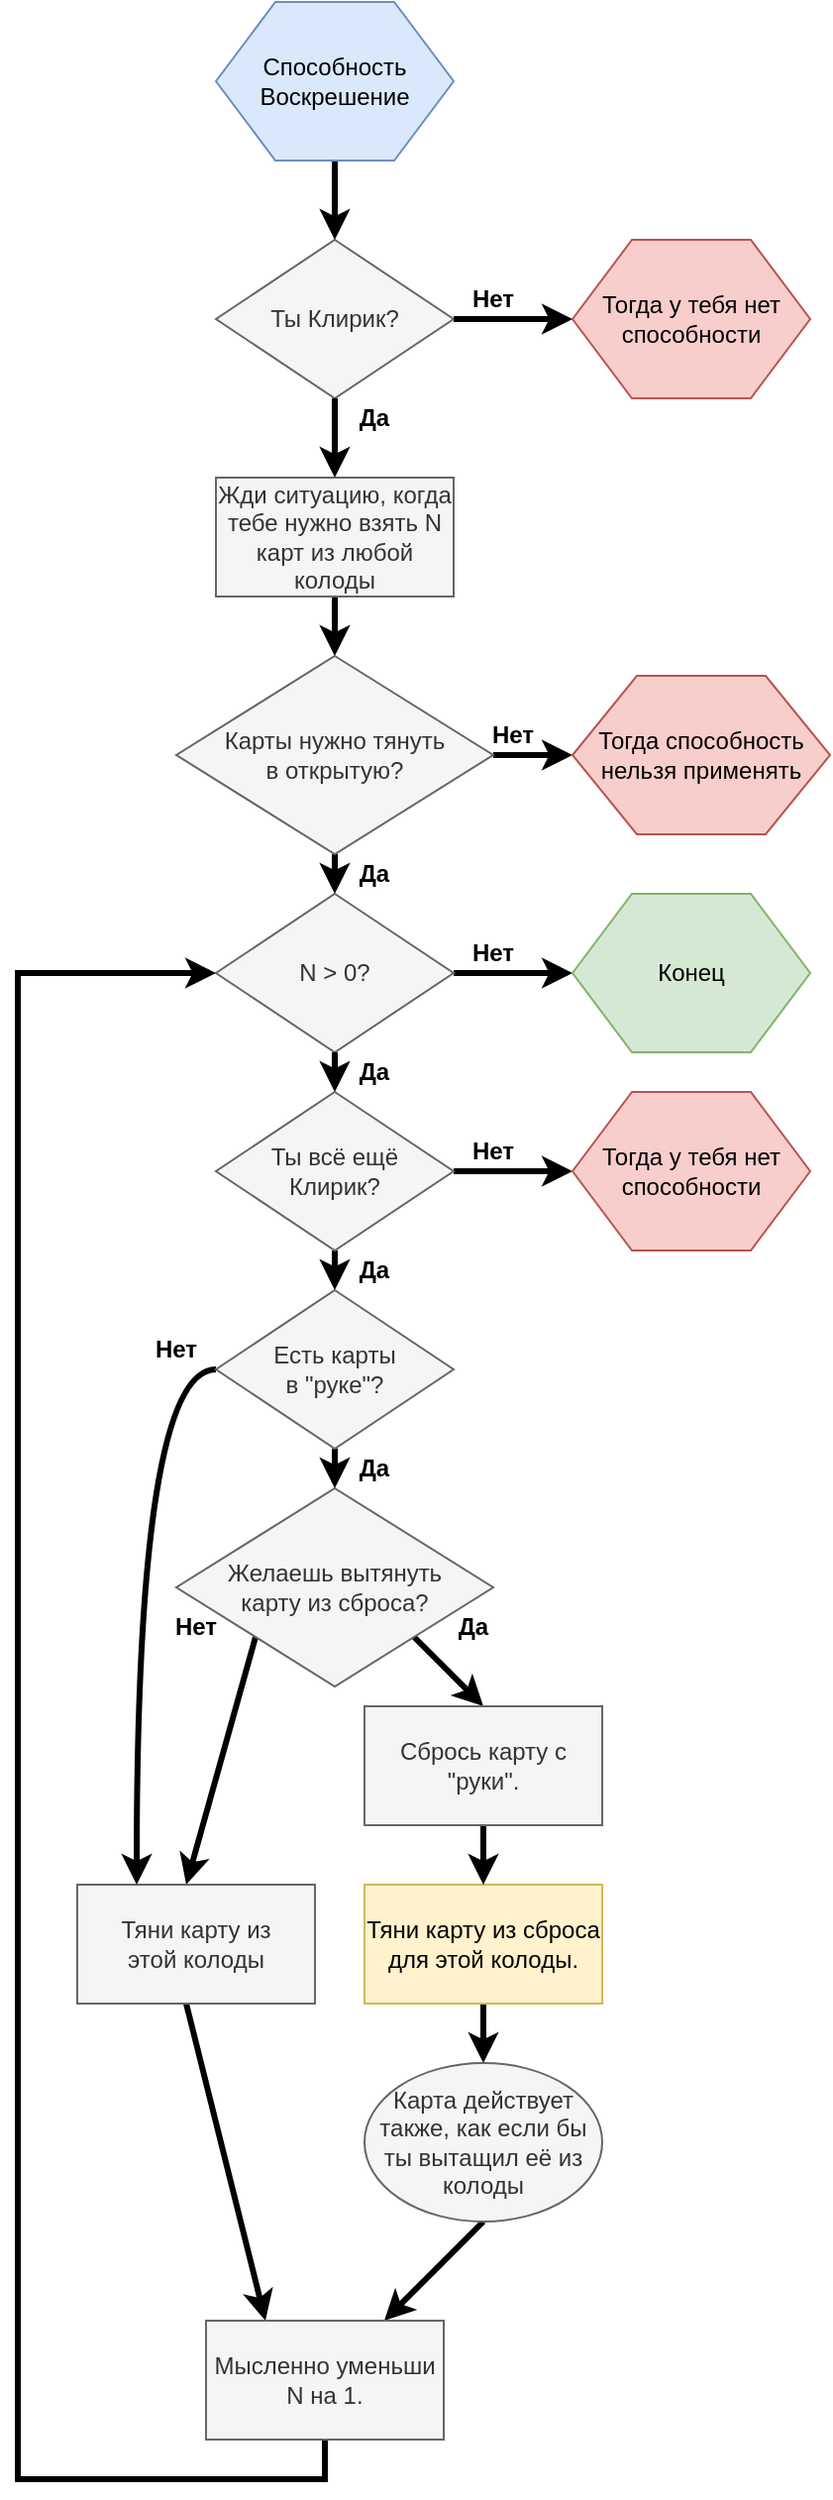 <mxfile version="12.4.2" type="github" pages="1">
  <diagram id="MSWrlgIqDMj4kQCJrIGD" name="Страница 1">
    <mxGraphModel dx="774" dy="699" grid="1" gridSize="10" guides="1" tooltips="1" connect="1" arrows="1" fold="1" page="1" pageScale="1" pageWidth="1654" pageHeight="2336" math="0" shadow="0">
      <root>
        <mxCell id="0"/>
        <mxCell id="1" parent="0"/>
        <mxCell id="s-RrVYUpUwOuehbTl1q9-4" value="Ты Клирик?" style="rhombus;whiteSpace=wrap;html=1;fillColor=#f5f5f5;strokeColor=#666666;fontColor=#333333;" vertex="1" parent="1">
          <mxGeometry x="300" y="140" width="120" height="80" as="geometry"/>
        </mxCell>
        <mxCell id="s-RrVYUpUwOuehbTl1q9-7" style="edgeStyle=orthogonalEdgeStyle;rounded=0;orthogonalLoop=1;jettySize=auto;html=1;exitX=0.5;exitY=1;exitDx=0;exitDy=0;entryX=0.5;entryY=0;entryDx=0;entryDy=0;strokeWidth=3;" edge="1" parent="1" source="s-RrVYUpUwOuehbTl1q9-5" target="s-RrVYUpUwOuehbTl1q9-4">
          <mxGeometry relative="1" as="geometry"/>
        </mxCell>
        <mxCell id="s-RrVYUpUwOuehbTl1q9-5" value="Способность&lt;br&gt;Воскрешение" style="shape=hexagon;perimeter=hexagonPerimeter2;whiteSpace=wrap;html=1;fillColor=#dae8fc;strokeColor=#6c8ebf;" vertex="1" parent="1">
          <mxGeometry x="300" y="20" width="120" height="80" as="geometry"/>
        </mxCell>
        <mxCell id="s-RrVYUpUwOuehbTl1q9-8" value="Тогда у тебя нет способности" style="shape=hexagon;perimeter=hexagonPerimeter2;whiteSpace=wrap;html=1;fillColor=#f8cecc;strokeColor=#b85450;" vertex="1" parent="1">
          <mxGeometry x="480" y="140" width="120" height="80" as="geometry"/>
        </mxCell>
        <mxCell id="s-RrVYUpUwOuehbTl1q9-9" value="" style="endArrow=classic;html=1;strokeWidth=3;exitX=1;exitY=0.5;exitDx=0;exitDy=0;entryX=0;entryY=0.5;entryDx=0;entryDy=0;" edge="1" parent="1" source="s-RrVYUpUwOuehbTl1q9-4" target="s-RrVYUpUwOuehbTl1q9-8">
          <mxGeometry width="50" height="50" relative="1" as="geometry">
            <mxPoint x="300" y="290" as="sourcePoint"/>
            <mxPoint x="350" y="240" as="targetPoint"/>
          </mxGeometry>
        </mxCell>
        <mxCell id="s-RrVYUpUwOuehbTl1q9-10" value="&lt;b&gt;Нет&lt;/b&gt;" style="text;html=1;strokeColor=none;fillColor=none;align=center;verticalAlign=middle;whiteSpace=wrap;rounded=0;" vertex="1" parent="1">
          <mxGeometry x="420" y="160" width="40" height="20" as="geometry"/>
        </mxCell>
        <mxCell id="s-RrVYUpUwOuehbTl1q9-15" style="edgeStyle=orthogonalEdgeStyle;rounded=0;orthogonalLoop=1;jettySize=auto;html=1;exitX=0.5;exitY=1;exitDx=0;exitDy=0;entryX=0.5;entryY=0;entryDx=0;entryDy=0;strokeWidth=3;" edge="1" parent="1" source="s-RrVYUpUwOuehbTl1q9-11" target="s-RrVYUpUwOuehbTl1q9-14">
          <mxGeometry relative="1" as="geometry"/>
        </mxCell>
        <mxCell id="s-RrVYUpUwOuehbTl1q9-11" value="Жди ситуацию, когда тебе нужно взять N карт из любой колоды" style="rounded=0;whiteSpace=wrap;html=1;fillColor=#f5f5f5;strokeColor=#666666;fontColor=#333333;" vertex="1" parent="1">
          <mxGeometry x="300" y="260" width="120" height="60" as="geometry"/>
        </mxCell>
        <mxCell id="s-RrVYUpUwOuehbTl1q9-12" value="" style="endArrow=classic;html=1;strokeWidth=3;entryX=0.5;entryY=0;entryDx=0;entryDy=0;" edge="1" parent="1" source="s-RrVYUpUwOuehbTl1q9-4" target="s-RrVYUpUwOuehbTl1q9-11">
          <mxGeometry width="50" height="50" relative="1" as="geometry">
            <mxPoint x="300" y="370" as="sourcePoint"/>
            <mxPoint x="357" y="240" as="targetPoint"/>
          </mxGeometry>
        </mxCell>
        <mxCell id="s-RrVYUpUwOuehbTl1q9-13" value="&lt;b&gt;Да&lt;/b&gt;" style="text;html=1;strokeColor=none;fillColor=none;align=center;verticalAlign=middle;whiteSpace=wrap;rounded=0;" vertex="1" parent="1">
          <mxGeometry x="360" y="220" width="40" height="20" as="geometry"/>
        </mxCell>
        <mxCell id="s-RrVYUpUwOuehbTl1q9-17" style="edgeStyle=orthogonalEdgeStyle;rounded=0;orthogonalLoop=1;jettySize=auto;html=1;exitX=1;exitY=0.5;exitDx=0;exitDy=0;strokeWidth=3;" edge="1" parent="1" source="s-RrVYUpUwOuehbTl1q9-14" target="s-RrVYUpUwOuehbTl1q9-16">
          <mxGeometry relative="1" as="geometry"/>
        </mxCell>
        <mxCell id="s-RrVYUpUwOuehbTl1q9-27" style="rounded=0;orthogonalLoop=1;jettySize=auto;html=1;exitX=0.5;exitY=1;exitDx=0;exitDy=0;entryX=0.5;entryY=0;entryDx=0;entryDy=0;strokeWidth=3;" edge="1" parent="1" source="s-RrVYUpUwOuehbTl1q9-14" target="s-RrVYUpUwOuehbTl1q9-20">
          <mxGeometry relative="1" as="geometry"/>
        </mxCell>
        <mxCell id="s-RrVYUpUwOuehbTl1q9-14" value="Карты нужно тянуть&lt;br&gt;в открытую?" style="rhombus;whiteSpace=wrap;html=1;fillColor=#f5f5f5;strokeColor=#666666;fontColor=#333333;" vertex="1" parent="1">
          <mxGeometry x="280" y="350" width="160" height="100" as="geometry"/>
        </mxCell>
        <mxCell id="s-RrVYUpUwOuehbTl1q9-16" value="Тогда способность нельзя применять" style="shape=hexagon;perimeter=hexagonPerimeter2;whiteSpace=wrap;html=1;fillColor=#f8cecc;strokeColor=#b85450;" vertex="1" parent="1">
          <mxGeometry x="480" y="360" width="130" height="80" as="geometry"/>
        </mxCell>
        <mxCell id="s-RrVYUpUwOuehbTl1q9-38" style="edgeStyle=none;rounded=0;orthogonalLoop=1;jettySize=auto;html=1;exitX=1;exitY=0.5;exitDx=0;exitDy=0;entryX=0;entryY=0.5;entryDx=0;entryDy=0;strokeWidth=3;" edge="1" parent="1" source="s-RrVYUpUwOuehbTl1q9-20" target="s-RrVYUpUwOuehbTl1q9-37">
          <mxGeometry relative="1" as="geometry"/>
        </mxCell>
        <mxCell id="s-RrVYUpUwOuehbTl1q9-20" value="N &amp;gt; 0?" style="rhombus;whiteSpace=wrap;html=1;fillColor=#f5f5f5;strokeColor=#666666;fontColor=#333333;" vertex="1" parent="1">
          <mxGeometry x="300" y="470" width="120" height="80" as="geometry"/>
        </mxCell>
        <mxCell id="s-RrVYUpUwOuehbTl1q9-31" style="edgeStyle=none;rounded=0;orthogonalLoop=1;jettySize=auto;html=1;exitX=0;exitY=1;exitDx=0;exitDy=0;entryX=0.5;entryY=0;entryDx=0;entryDy=0;strokeWidth=3;" edge="1" parent="1" source="s-RrVYUpUwOuehbTl1q9-21">
          <mxGeometry relative="1" as="geometry">
            <mxPoint x="285" y="970" as="targetPoint"/>
          </mxGeometry>
        </mxCell>
        <mxCell id="s-RrVYUpUwOuehbTl1q9-32" style="edgeStyle=none;rounded=0;orthogonalLoop=1;jettySize=auto;html=1;exitX=1;exitY=1;exitDx=0;exitDy=0;strokeWidth=3;entryX=0.5;entryY=0;entryDx=0;entryDy=0;" edge="1" parent="1" source="s-RrVYUpUwOuehbTl1q9-21" target="s-RrVYUpUwOuehbTl1q9-47">
          <mxGeometry relative="1" as="geometry">
            <mxPoint x="435" y="880" as="targetPoint"/>
          </mxGeometry>
        </mxCell>
        <mxCell id="s-RrVYUpUwOuehbTl1q9-21" value="Желаешь вытянуть&lt;br&gt;карту из сброса?" style="rhombus;whiteSpace=wrap;html=1;fillColor=#f5f5f5;strokeColor=#666666;fontColor=#333333;" vertex="1" parent="1">
          <mxGeometry x="280" y="770" width="160" height="100" as="geometry"/>
        </mxCell>
        <mxCell id="s-RrVYUpUwOuehbTl1q9-34" style="edgeStyle=none;rounded=0;orthogonalLoop=1;jettySize=auto;html=1;exitX=0.5;exitY=1;exitDx=0;exitDy=0;entryX=0.5;entryY=0;entryDx=0;entryDy=0;strokeWidth=3;" edge="1" parent="1" source="s-RrVYUpUwOuehbTl1q9-23" target="s-RrVYUpUwOuehbTl1q9-25">
          <mxGeometry relative="1" as="geometry"/>
        </mxCell>
        <mxCell id="s-RrVYUpUwOuehbTl1q9-23" value="Тяни карту из сброса для этой колоды." style="rounded=0;whiteSpace=wrap;html=1;fillColor=#fff2cc;strokeColor=#d6b656;" vertex="1" parent="1">
          <mxGeometry x="375" y="970" width="120" height="60" as="geometry"/>
        </mxCell>
        <mxCell id="s-RrVYUpUwOuehbTl1q9-33" style="edgeStyle=none;rounded=0;orthogonalLoop=1;jettySize=auto;html=1;exitX=0.5;exitY=1;exitDx=0;exitDy=0;entryX=0.25;entryY=0;entryDx=0;entryDy=0;strokeWidth=3;" edge="1" parent="1" target="s-RrVYUpUwOuehbTl1q9-26">
          <mxGeometry relative="1" as="geometry">
            <mxPoint x="285" y="1030" as="sourcePoint"/>
          </mxGeometry>
        </mxCell>
        <mxCell id="s-RrVYUpUwOuehbTl1q9-24" value="Тяни карту из&lt;br&gt;этой колоды" style="rounded=0;whiteSpace=wrap;html=1;fillColor=#f5f5f5;strokeColor=#666666;fontColor=#333333;" vertex="1" parent="1">
          <mxGeometry x="230" y="970" width="120" height="60" as="geometry"/>
        </mxCell>
        <mxCell id="s-RrVYUpUwOuehbTl1q9-35" style="edgeStyle=none;rounded=0;orthogonalLoop=1;jettySize=auto;html=1;exitX=0.5;exitY=1;exitDx=0;exitDy=0;entryX=0.75;entryY=0;entryDx=0;entryDy=0;strokeWidth=3;" edge="1" parent="1" source="s-RrVYUpUwOuehbTl1q9-25" target="s-RrVYUpUwOuehbTl1q9-26">
          <mxGeometry relative="1" as="geometry"/>
        </mxCell>
        <mxCell id="s-RrVYUpUwOuehbTl1q9-25" value="Карта действует также, как если бы ты вытащил её из колоды" style="ellipse;whiteSpace=wrap;html=1;fillColor=#f5f5f5;strokeColor=#666666;fontColor=#333333;" vertex="1" parent="1">
          <mxGeometry x="375" y="1060" width="120" height="80" as="geometry"/>
        </mxCell>
        <mxCell id="s-RrVYUpUwOuehbTl1q9-36" style="edgeStyle=orthogonalEdgeStyle;rounded=0;orthogonalLoop=1;jettySize=auto;html=1;exitX=0.5;exitY=1;exitDx=0;exitDy=0;entryX=0;entryY=0.5;entryDx=0;entryDy=0;strokeWidth=3;" edge="1" parent="1" source="s-RrVYUpUwOuehbTl1q9-26" target="s-RrVYUpUwOuehbTl1q9-20">
          <mxGeometry relative="1" as="geometry">
            <Array as="points">
              <mxPoint x="355" y="1270"/>
              <mxPoint x="200" y="1270"/>
              <mxPoint x="200" y="510"/>
            </Array>
          </mxGeometry>
        </mxCell>
        <mxCell id="s-RrVYUpUwOuehbTl1q9-26" value="Мысленно уменьши N на 1." style="rounded=0;whiteSpace=wrap;html=1;fillColor=#f5f5f5;strokeColor=#666666;fontColor=#333333;" vertex="1" parent="1">
          <mxGeometry x="295" y="1190" width="120" height="60" as="geometry"/>
        </mxCell>
        <mxCell id="s-RrVYUpUwOuehbTl1q9-37" value="Конец" style="shape=hexagon;perimeter=hexagonPerimeter2;whiteSpace=wrap;html=1;fillColor=#d5e8d4;strokeColor=#82b366;" vertex="1" parent="1">
          <mxGeometry x="480" y="470" width="120" height="80" as="geometry"/>
        </mxCell>
        <mxCell id="s-RrVYUpUwOuehbTl1q9-39" value="&lt;b&gt;Нет&lt;/b&gt;" style="text;html=1;strokeColor=none;fillColor=none;align=center;verticalAlign=middle;whiteSpace=wrap;rounded=0;" vertex="1" parent="1">
          <mxGeometry x="430" y="380" width="40" height="20" as="geometry"/>
        </mxCell>
        <mxCell id="s-RrVYUpUwOuehbTl1q9-40" value="&lt;b&gt;Нет&lt;/b&gt;" style="text;html=1;strokeColor=none;fillColor=none;align=center;verticalAlign=middle;whiteSpace=wrap;rounded=0;" vertex="1" parent="1">
          <mxGeometry x="420" y="490" width="40" height="20" as="geometry"/>
        </mxCell>
        <mxCell id="s-RrVYUpUwOuehbTl1q9-41" value="&lt;b&gt;Нет&lt;/b&gt;" style="text;html=1;strokeColor=none;fillColor=none;align=center;verticalAlign=middle;whiteSpace=wrap;rounded=0;" vertex="1" parent="1">
          <mxGeometry x="270" y="830" width="40" height="20" as="geometry"/>
        </mxCell>
        <mxCell id="s-RrVYUpUwOuehbTl1q9-42" value="&lt;b&gt;Да&lt;/b&gt;" style="text;html=1;strokeColor=none;fillColor=none;align=center;verticalAlign=middle;whiteSpace=wrap;rounded=0;" vertex="1" parent="1">
          <mxGeometry x="410" y="830" width="40" height="20" as="geometry"/>
        </mxCell>
        <mxCell id="s-RrVYUpUwOuehbTl1q9-43" value="&lt;b&gt;Да&lt;/b&gt;" style="text;html=1;strokeColor=none;fillColor=none;align=center;verticalAlign=middle;whiteSpace=wrap;rounded=0;" vertex="1" parent="1">
          <mxGeometry x="360" y="450" width="40" height="20" as="geometry"/>
        </mxCell>
        <mxCell id="s-RrVYUpUwOuehbTl1q9-44" value="&lt;b&gt;Да&lt;/b&gt;" style="text;html=1;strokeColor=none;fillColor=none;align=center;verticalAlign=middle;whiteSpace=wrap;rounded=0;" vertex="1" parent="1">
          <mxGeometry x="360" y="550" width="40" height="20" as="geometry"/>
        </mxCell>
        <mxCell id="s-RrVYUpUwOuehbTl1q9-51" style="edgeStyle=none;rounded=0;orthogonalLoop=1;jettySize=auto;html=1;exitX=0.5;exitY=1;exitDx=0;exitDy=0;entryX=0.5;entryY=0;entryDx=0;entryDy=0;strokeWidth=3;" edge="1" parent="1" source="s-RrVYUpUwOuehbTl1q9-45" target="s-RrVYUpUwOuehbTl1q9-46">
          <mxGeometry relative="1" as="geometry"/>
        </mxCell>
        <mxCell id="s-RrVYUpUwOuehbTl1q9-53" style="edgeStyle=none;rounded=0;orthogonalLoop=1;jettySize=auto;html=1;exitX=1;exitY=0.5;exitDx=0;exitDy=0;entryX=0;entryY=0.5;entryDx=0;entryDy=0;strokeWidth=3;" edge="1" parent="1" source="s-RrVYUpUwOuehbTl1q9-45" target="s-RrVYUpUwOuehbTl1q9-49">
          <mxGeometry relative="1" as="geometry"/>
        </mxCell>
        <mxCell id="s-RrVYUpUwOuehbTl1q9-45" value="Ты всё ещё&lt;br&gt;Клирик?" style="rhombus;whiteSpace=wrap;html=1;fillColor=#f5f5f5;strokeColor=#666666;fontColor=#333333;" vertex="1" parent="1">
          <mxGeometry x="300" y="570" width="120" height="80" as="geometry"/>
        </mxCell>
        <mxCell id="s-RrVYUpUwOuehbTl1q9-52" style="edgeStyle=none;rounded=0;orthogonalLoop=1;jettySize=auto;html=1;exitX=0.5;exitY=1;exitDx=0;exitDy=0;entryX=0.5;entryY=0;entryDx=0;entryDy=0;strokeWidth=3;" edge="1" parent="1" source="s-RrVYUpUwOuehbTl1q9-46" target="s-RrVYUpUwOuehbTl1q9-21">
          <mxGeometry relative="1" as="geometry"/>
        </mxCell>
        <mxCell id="s-RrVYUpUwOuehbTl1q9-58" style="edgeStyle=orthogonalEdgeStyle;curved=1;rounded=0;orthogonalLoop=1;jettySize=auto;html=1;exitX=0;exitY=0.5;exitDx=0;exitDy=0;entryX=0.25;entryY=0;entryDx=0;entryDy=0;strokeWidth=3;" edge="1" parent="1" source="s-RrVYUpUwOuehbTl1q9-46" target="s-RrVYUpUwOuehbTl1q9-24">
          <mxGeometry relative="1" as="geometry"/>
        </mxCell>
        <mxCell id="s-RrVYUpUwOuehbTl1q9-46" value="Есть карты&lt;br&gt;в &quot;руке&quot;?" style="rhombus;whiteSpace=wrap;html=1;fillColor=#f5f5f5;strokeColor=#666666;fontColor=#333333;" vertex="1" parent="1">
          <mxGeometry x="300" y="670" width="120" height="80" as="geometry"/>
        </mxCell>
        <mxCell id="s-RrVYUpUwOuehbTl1q9-48" style="edgeStyle=none;rounded=0;orthogonalLoop=1;jettySize=auto;html=1;exitX=0.5;exitY=1;exitDx=0;exitDy=0;entryX=0.5;entryY=0;entryDx=0;entryDy=0;strokeWidth=3;" edge="1" parent="1" source="s-RrVYUpUwOuehbTl1q9-47" target="s-RrVYUpUwOuehbTl1q9-23">
          <mxGeometry relative="1" as="geometry"/>
        </mxCell>
        <mxCell id="s-RrVYUpUwOuehbTl1q9-47" value="&lt;span style=&quot;white-space: normal&quot;&gt;Сбрось карту с &quot;руки&quot;.&lt;/span&gt;" style="rounded=0;whiteSpace=wrap;html=1;fillColor=#f5f5f5;strokeColor=#666666;fontColor=#333333;" vertex="1" parent="1">
          <mxGeometry x="375" y="880" width="120" height="60" as="geometry"/>
        </mxCell>
        <mxCell id="s-RrVYUpUwOuehbTl1q9-49" value="Тогда у тебя нет способности" style="shape=hexagon;perimeter=hexagonPerimeter2;whiteSpace=wrap;html=1;fillColor=#f8cecc;strokeColor=#b85450;" vertex="1" parent="1">
          <mxGeometry x="480" y="570" width="120" height="80" as="geometry"/>
        </mxCell>
        <mxCell id="s-RrVYUpUwOuehbTl1q9-54" style="edgeStyle=none;rounded=0;orthogonalLoop=1;jettySize=auto;html=1;exitX=0;exitY=0;exitDx=0;exitDy=0;entryX=0;entryY=1;entryDx=0;entryDy=0;strokeWidth=3;" edge="1" parent="1" source="s-RrVYUpUwOuehbTl1q9-44" target="s-RrVYUpUwOuehbTl1q9-44">
          <mxGeometry relative="1" as="geometry"/>
        </mxCell>
        <mxCell id="s-RrVYUpUwOuehbTl1q9-55" value="&lt;b&gt;Да&lt;/b&gt;" style="text;html=1;strokeColor=none;fillColor=none;align=center;verticalAlign=middle;whiteSpace=wrap;rounded=0;" vertex="1" parent="1">
          <mxGeometry x="360" y="650" width="40" height="20" as="geometry"/>
        </mxCell>
        <mxCell id="s-RrVYUpUwOuehbTl1q9-56" value="&lt;b&gt;Да&lt;/b&gt;" style="text;html=1;strokeColor=none;fillColor=none;align=center;verticalAlign=middle;whiteSpace=wrap;rounded=0;" vertex="1" parent="1">
          <mxGeometry x="360" y="750" width="40" height="20" as="geometry"/>
        </mxCell>
        <mxCell id="s-RrVYUpUwOuehbTl1q9-57" value="&lt;b&gt;Нет&lt;/b&gt;" style="text;html=1;strokeColor=none;fillColor=none;align=center;verticalAlign=middle;whiteSpace=wrap;rounded=0;" vertex="1" parent="1">
          <mxGeometry x="420" y="590" width="40" height="20" as="geometry"/>
        </mxCell>
        <mxCell id="s-RrVYUpUwOuehbTl1q9-59" value="&lt;b&gt;Нет&lt;/b&gt;" style="text;html=1;strokeColor=none;fillColor=none;align=center;verticalAlign=middle;whiteSpace=wrap;rounded=0;" vertex="1" parent="1">
          <mxGeometry x="260" y="690" width="40" height="20" as="geometry"/>
        </mxCell>
      </root>
    </mxGraphModel>
  </diagram>
</mxfile>
